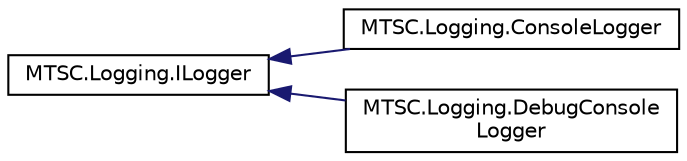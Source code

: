 digraph "Graphical Class Hierarchy"
{
 // LATEX_PDF_SIZE
  edge [fontname="Helvetica",fontsize="10",labelfontname="Helvetica",labelfontsize="10"];
  node [fontname="Helvetica",fontsize="10",shape=record];
  rankdir="LR";
  Node0 [label="MTSC.Logging.ILogger",height=0.2,width=0.4,color="black", fillcolor="white", style="filled",URL="$d6/dcb/interface_m_t_s_c_1_1_logging_1_1_i_logger.html",tooltip="Interface for loggers."];
  Node0 -> Node1 [dir="back",color="midnightblue",fontsize="10",style="solid",fontname="Helvetica"];
  Node1 [label="MTSC.Logging.ConsoleLogger",height=0.2,width=0.4,color="black", fillcolor="white", style="filled",URL="$de/dd8/class_m_t_s_c_1_1_logging_1_1_console_logger.html",tooltip="Basic logger that outputs the log messages to the console."];
  Node0 -> Node2 [dir="back",color="midnightblue",fontsize="10",style="solid",fontname="Helvetica"];
  Node2 [label="MTSC.Logging.DebugConsole\lLogger",height=0.2,width=0.4,color="black", fillcolor="white", style="filled",URL="$da/dd0/class_m_t_s_c_1_1_logging_1_1_debug_console_logger.html",tooltip=" "];
}
